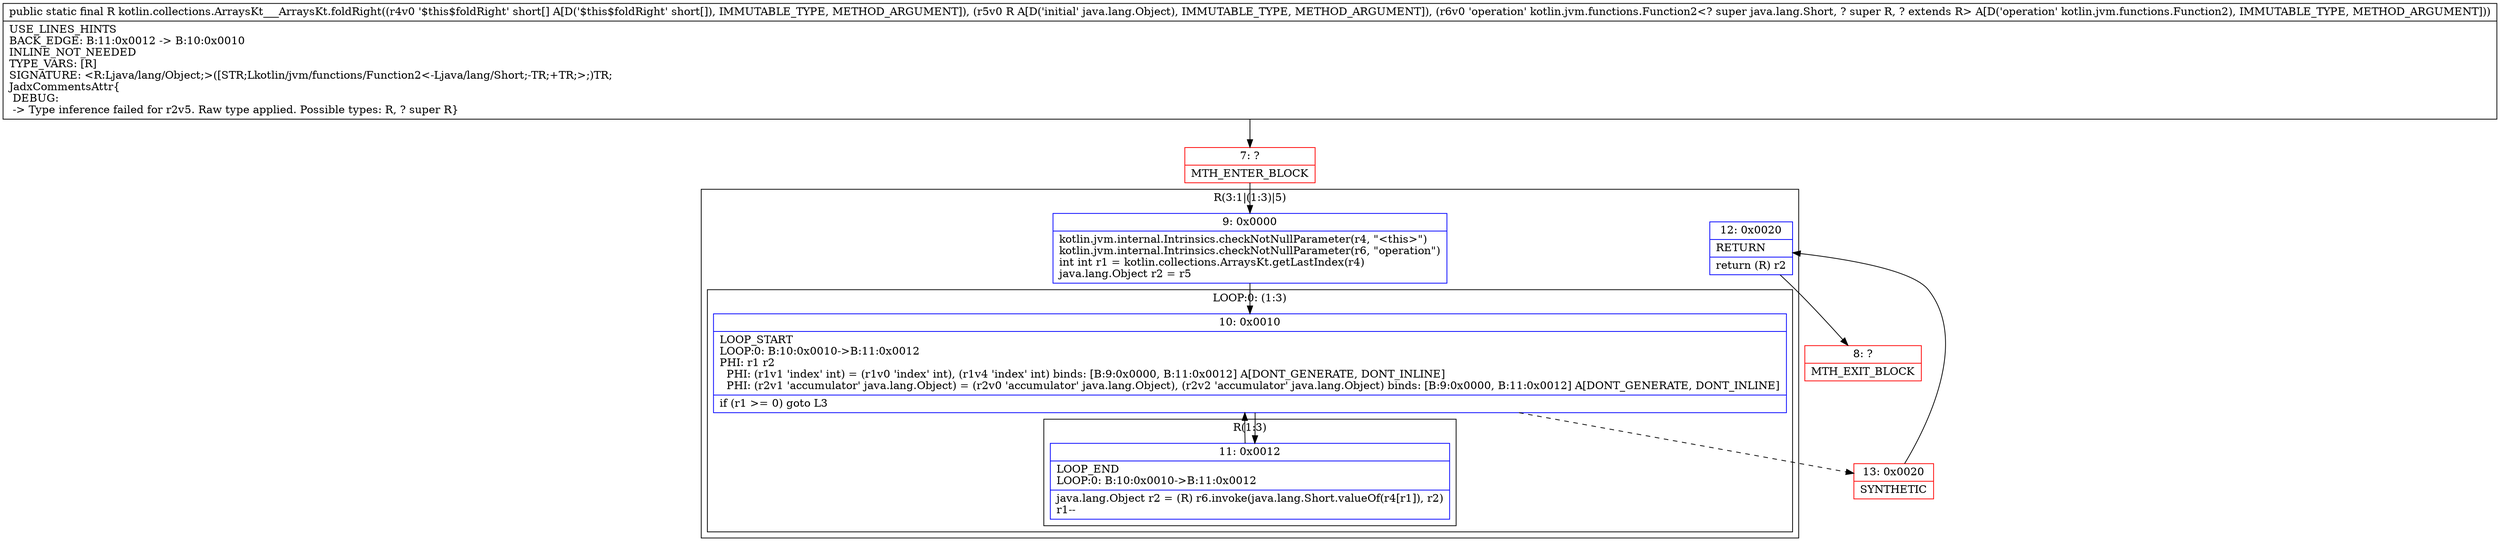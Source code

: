 digraph "CFG forkotlin.collections.ArraysKt___ArraysKt.foldRight([SLjava\/lang\/Object;Lkotlin\/jvm\/functions\/Function2;)Ljava\/lang\/Object;" {
subgraph cluster_Region_1523743553 {
label = "R(3:1|(1:3)|5)";
node [shape=record,color=blue];
Node_9 [shape=record,label="{9\:\ 0x0000|kotlin.jvm.internal.Intrinsics.checkNotNullParameter(r4, \"\<this\>\")\lkotlin.jvm.internal.Intrinsics.checkNotNullParameter(r6, \"operation\")\lint int r1 = kotlin.collections.ArraysKt.getLastIndex(r4)\ljava.lang.Object r2 = r5\l}"];
subgraph cluster_LoopRegion_1566831568 {
label = "LOOP:0: (1:3)";
node [shape=record,color=blue];
Node_10 [shape=record,label="{10\:\ 0x0010|LOOP_START\lLOOP:0: B:10:0x0010\-\>B:11:0x0012\lPHI: r1 r2 \l  PHI: (r1v1 'index' int) = (r1v0 'index' int), (r1v4 'index' int) binds: [B:9:0x0000, B:11:0x0012] A[DONT_GENERATE, DONT_INLINE]\l  PHI: (r2v1 'accumulator' java.lang.Object) = (r2v0 'accumulator' java.lang.Object), (r2v2 'accumulator' java.lang.Object) binds: [B:9:0x0000, B:11:0x0012] A[DONT_GENERATE, DONT_INLINE]\l|if (r1 \>= 0) goto L3\l}"];
subgraph cluster_Region_95939376 {
label = "R(1:3)";
node [shape=record,color=blue];
Node_11 [shape=record,label="{11\:\ 0x0012|LOOP_END\lLOOP:0: B:10:0x0010\-\>B:11:0x0012\l|java.lang.Object r2 = (R) r6.invoke(java.lang.Short.valueOf(r4[r1]), r2)\lr1\-\-\l}"];
}
}
Node_12 [shape=record,label="{12\:\ 0x0020|RETURN\l|return (R) r2\l}"];
}
Node_7 [shape=record,color=red,label="{7\:\ ?|MTH_ENTER_BLOCK\l}"];
Node_13 [shape=record,color=red,label="{13\:\ 0x0020|SYNTHETIC\l}"];
Node_8 [shape=record,color=red,label="{8\:\ ?|MTH_EXIT_BLOCK\l}"];
MethodNode[shape=record,label="{public static final R kotlin.collections.ArraysKt___ArraysKt.foldRight((r4v0 '$this$foldRight' short[] A[D('$this$foldRight' short[]), IMMUTABLE_TYPE, METHOD_ARGUMENT]), (r5v0 R A[D('initial' java.lang.Object), IMMUTABLE_TYPE, METHOD_ARGUMENT]), (r6v0 'operation' kotlin.jvm.functions.Function2\<? super java.lang.Short, ? super R, ? extends R\> A[D('operation' kotlin.jvm.functions.Function2), IMMUTABLE_TYPE, METHOD_ARGUMENT]))  | USE_LINES_HINTS\lBACK_EDGE: B:11:0x0012 \-\> B:10:0x0010\lINLINE_NOT_NEEDED\lTYPE_VARS: [R]\lSIGNATURE: \<R:Ljava\/lang\/Object;\>([STR;Lkotlin\/jvm\/functions\/Function2\<\-Ljava\/lang\/Short;\-TR;+TR;\>;)TR;\lJadxCommentsAttr\{\l DEBUG: \l \-\> Type inference failed for r2v5. Raw type applied. Possible types: R, ? super R\}\l}"];
MethodNode -> Node_7;Node_9 -> Node_10;
Node_10 -> Node_11;
Node_10 -> Node_13[style=dashed];
Node_11 -> Node_10;
Node_12 -> Node_8;
Node_7 -> Node_9;
Node_13 -> Node_12;
}

